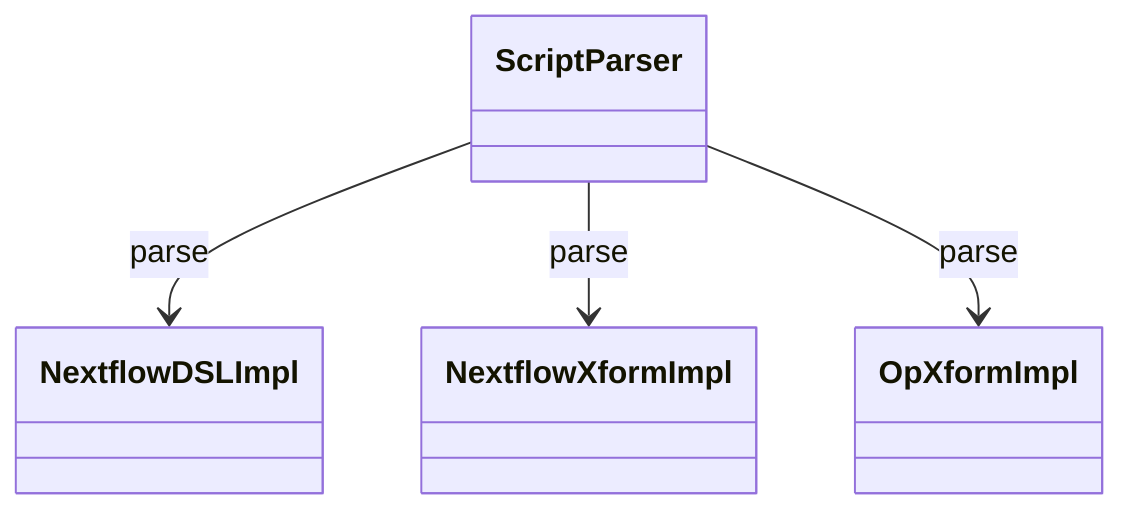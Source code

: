 classDiagram
    %%
    %% nextflow.ast
    %%
    ScriptParser --> NextflowDSLImpl : parse
    ScriptParser --> NextflowXformImpl : parse
    ScriptParser --> OpXformImpl : parse